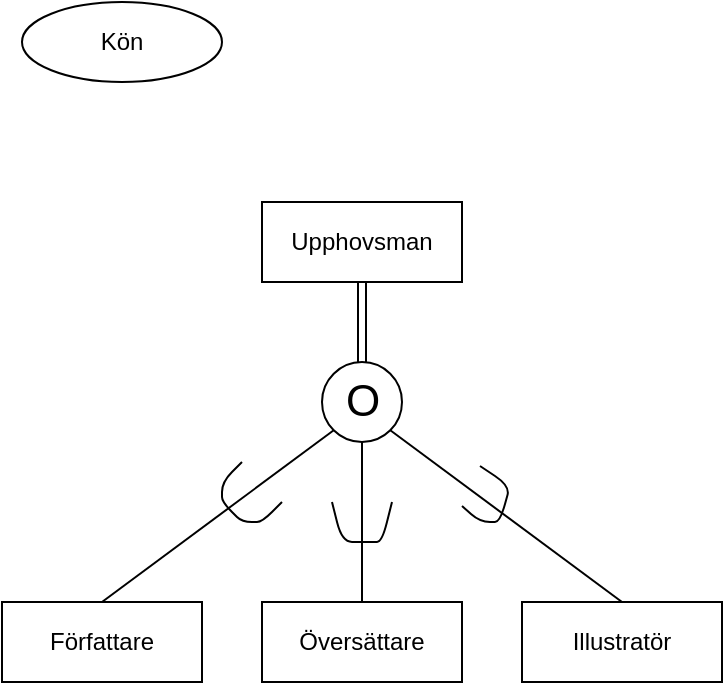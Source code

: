 <mxfile version="14.0.0" type="github">
  <diagram id="R2lEEEUBdFMjLlhIrx00" name="ER">
    <mxGraphModel dx="223" dy="137" grid="1" gridSize="10" guides="1" tooltips="1" connect="1" arrows="1" fold="1" page="1" pageScale="1" pageWidth="827" pageHeight="1169" math="0" shadow="0" extFonts="Permanent Marker^https://fonts.googleapis.com/css?family=Permanent+Marker">
      <root>
        <mxCell id="0" />
        <mxCell id="1" parent="0" />
        <mxCell id="w_8shTSnqPOaF38knWDM-1" value="Upphovsman" style="whiteSpace=wrap;html=1;align=center;" vertex="1" parent="1">
          <mxGeometry x="150" y="140" width="100" height="40" as="geometry" />
        </mxCell>
        <mxCell id="w_8shTSnqPOaF38knWDM-2" value="Kön" style="ellipse;whiteSpace=wrap;html=1;align=center;" vertex="1" parent="1">
          <mxGeometry x="30" y="40" width="100" height="40" as="geometry" />
        </mxCell>
        <mxCell id="w_8shTSnqPOaF38knWDM-8" value="" style="edgeStyle=orthogonalEdgeStyle;shape=link;rounded=0;orthogonalLoop=1;jettySize=auto;html=1;" edge="1" parent="1" source="w_8shTSnqPOaF38knWDM-4" target="w_8shTSnqPOaF38knWDM-1">
          <mxGeometry relative="1" as="geometry" />
        </mxCell>
        <mxCell id="w_8shTSnqPOaF38knWDM-5" value="Författare" style="whiteSpace=wrap;html=1;align=center;" vertex="1" parent="1">
          <mxGeometry x="20" y="340" width="100" height="40" as="geometry" />
        </mxCell>
        <mxCell id="w_8shTSnqPOaF38knWDM-6" value="Översättare" style="whiteSpace=wrap;html=1;align=center;" vertex="1" parent="1">
          <mxGeometry x="150" y="340" width="100" height="40" as="geometry" />
        </mxCell>
        <mxCell id="w_8shTSnqPOaF38knWDM-7" value="Illustratör" style="whiteSpace=wrap;html=1;align=center;" vertex="1" parent="1">
          <mxGeometry x="280" y="340" width="100" height="40" as="geometry" />
        </mxCell>
        <mxCell id="w_8shTSnqPOaF38knWDM-10" value="" style="endArrow=none;html=1;rounded=0;exitX=0.5;exitY=0;exitDx=0;exitDy=0;entryX=0;entryY=1;entryDx=0;entryDy=0;" edge="1" parent="1" source="w_8shTSnqPOaF38knWDM-5" target="w_8shTSnqPOaF38knWDM-4">
          <mxGeometry relative="1" as="geometry">
            <mxPoint x="270" y="280" as="sourcePoint" />
            <mxPoint x="430" y="280" as="targetPoint" />
          </mxGeometry>
        </mxCell>
        <mxCell id="w_8shTSnqPOaF38knWDM-11" value="" style="endArrow=none;html=1;rounded=0;exitX=0.5;exitY=0;exitDx=0;exitDy=0;entryX=0.5;entryY=1;entryDx=0;entryDy=0;" edge="1" parent="1" source="w_8shTSnqPOaF38knWDM-6" target="w_8shTSnqPOaF38knWDM-4">
          <mxGeometry relative="1" as="geometry">
            <mxPoint x="270" y="280" as="sourcePoint" />
            <mxPoint x="430" y="280" as="targetPoint" />
          </mxGeometry>
        </mxCell>
        <mxCell id="w_8shTSnqPOaF38knWDM-12" value="" style="endArrow=none;html=1;rounded=0;entryX=0.5;entryY=0;entryDx=0;entryDy=0;exitX=1;exitY=1;exitDx=0;exitDy=0;" edge="1" parent="1" source="w_8shTSnqPOaF38knWDM-4" target="w_8shTSnqPOaF38knWDM-7">
          <mxGeometry relative="1" as="geometry">
            <mxPoint x="270" y="280" as="sourcePoint" />
            <mxPoint x="430" y="280" as="targetPoint" />
          </mxGeometry>
        </mxCell>
        <mxCell id="w_8shTSnqPOaF38knWDM-13" value="" style="group" vertex="1" connectable="0" parent="1">
          <mxGeometry x="180" y="220" width="40" height="40" as="geometry" />
        </mxCell>
        <mxCell id="w_8shTSnqPOaF38knWDM-4" value="" style="ellipse;whiteSpace=wrap;html=1;aspect=fixed;" vertex="1" parent="w_8shTSnqPOaF38knWDM-13">
          <mxGeometry width="40" height="40" as="geometry" />
        </mxCell>
        <mxCell id="w_8shTSnqPOaF38knWDM-9" value="&lt;span&gt;&lt;font style=&quot;font-size: 22px&quot;&gt;O&lt;/font&gt;&lt;/span&gt;" style="text;html=1;align=center;verticalAlign=middle;resizable=0;points=[];autosize=1;fontStyle=0" vertex="1" parent="w_8shTSnqPOaF38knWDM-13">
          <mxGeometry x="5" y="10" width="30" height="20" as="geometry" />
        </mxCell>
        <mxCell id="w_8shTSnqPOaF38knWDM-22" value="" style="endArrow=none;html=1;fontSize=26;anchorPointDirection=0;" edge="1" parent="1">
          <mxGeometry width="50" height="50" relative="1" as="geometry">
            <mxPoint x="140" y="270" as="sourcePoint" />
            <mxPoint x="160" y="290" as="targetPoint" />
            <Array as="points">
              <mxPoint x="130" y="280" />
              <mxPoint x="130" y="290" />
              <mxPoint x="140" y="300" />
              <mxPoint x="150" y="300" />
            </Array>
          </mxGeometry>
        </mxCell>
        <mxCell id="w_8shTSnqPOaF38knWDM-33" value="" style="endArrow=none;html=1;fontSize=26;" edge="1" parent="1">
          <mxGeometry width="50" height="50" relative="1" as="geometry">
            <mxPoint x="185" y="290" as="sourcePoint" />
            <mxPoint x="215" y="290" as="targetPoint" />
            <Array as="points">
              <mxPoint x="190" y="310" />
              <mxPoint x="200" y="310" />
              <mxPoint x="210" y="310" />
            </Array>
          </mxGeometry>
        </mxCell>
        <mxCell id="w_8shTSnqPOaF38knWDM-34" value="" style="endArrow=none;html=1;fontSize=26;" edge="1" parent="1">
          <mxGeometry width="50" height="50" relative="1" as="geometry">
            <mxPoint x="250" y="292" as="sourcePoint" />
            <mxPoint x="259" y="272" as="targetPoint" />
            <Array as="points">
              <mxPoint x="259" y="300" />
              <mxPoint x="269" y="300" />
              <mxPoint x="274" y="282" />
            </Array>
          </mxGeometry>
        </mxCell>
      </root>
    </mxGraphModel>
  </diagram>
</mxfile>
